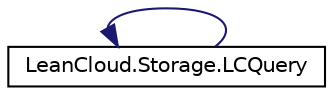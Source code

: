 digraph "Graphical Class Hierarchy"
{
  edge [fontname="Helvetica",fontsize="10",labelfontname="Helvetica",labelfontsize="10"];
  node [fontname="Helvetica",fontsize="10",shape=record];
  rankdir="LR";
  Node1 [label="LeanCloud.Storage.LCQuery",height=0.2,width=0.4,color="black", fillcolor="white", style="filled",URL="$classLeanCloud_1_1Storage_1_1LCQuery.html"];
  Node1 -> Node1 [dir="back",color="midnightblue",fontsize="10",style="solid",fontname="Helvetica"];
}
